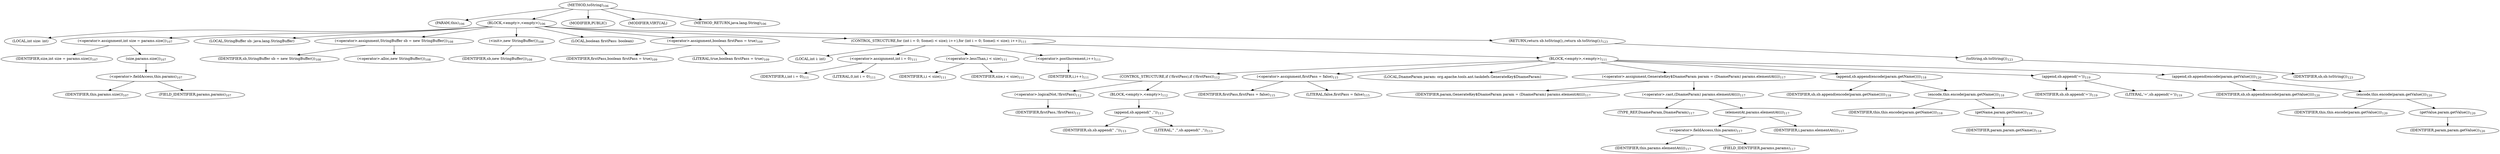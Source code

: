 digraph "toString" {  
"177" [label = <(METHOD,toString)<SUB>106</SUB>> ]
"29" [label = <(PARAM,this)<SUB>106</SUB>> ]
"178" [label = <(BLOCK,&lt;empty&gt;,&lt;empty&gt;)<SUB>106</SUB>> ]
"179" [label = <(LOCAL,int size: int)> ]
"180" [label = <(&lt;operator&gt;.assignment,int size = params.size())<SUB>107</SUB>> ]
"181" [label = <(IDENTIFIER,size,int size = params.size())<SUB>107</SUB>> ]
"182" [label = <(size,params.size())<SUB>107</SUB>> ]
"183" [label = <(&lt;operator&gt;.fieldAccess,this.params)<SUB>107</SUB>> ]
"184" [label = <(IDENTIFIER,this,params.size())<SUB>107</SUB>> ]
"185" [label = <(FIELD_IDENTIFIER,params,params)<SUB>107</SUB>> ]
"27" [label = <(LOCAL,StringBuffer sb: java.lang.StringBuffer)> ]
"186" [label = <(&lt;operator&gt;.assignment,StringBuffer sb = new StringBuffer())<SUB>108</SUB>> ]
"187" [label = <(IDENTIFIER,sb,StringBuffer sb = new StringBuffer())<SUB>108</SUB>> ]
"188" [label = <(&lt;operator&gt;.alloc,new StringBuffer())<SUB>108</SUB>> ]
"189" [label = <(&lt;init&gt;,new StringBuffer())<SUB>108</SUB>> ]
"26" [label = <(IDENTIFIER,sb,new StringBuffer())<SUB>108</SUB>> ]
"190" [label = <(LOCAL,boolean firstPass: boolean)> ]
"191" [label = <(&lt;operator&gt;.assignment,boolean firstPass = true)<SUB>109</SUB>> ]
"192" [label = <(IDENTIFIER,firstPass,boolean firstPass = true)<SUB>109</SUB>> ]
"193" [label = <(LITERAL,true,boolean firstPass = true)<SUB>109</SUB>> ]
"194" [label = <(CONTROL_STRUCTURE,for (int i = 0; Some(i &lt; size); i++),for (int i = 0; Some(i &lt; size); i++))<SUB>111</SUB>> ]
"195" [label = <(LOCAL,int i: int)> ]
"196" [label = <(&lt;operator&gt;.assignment,int i = 0)<SUB>111</SUB>> ]
"197" [label = <(IDENTIFIER,i,int i = 0)<SUB>111</SUB>> ]
"198" [label = <(LITERAL,0,int i = 0)<SUB>111</SUB>> ]
"199" [label = <(&lt;operator&gt;.lessThan,i &lt; size)<SUB>111</SUB>> ]
"200" [label = <(IDENTIFIER,i,i &lt; size)<SUB>111</SUB>> ]
"201" [label = <(IDENTIFIER,size,i &lt; size)<SUB>111</SUB>> ]
"202" [label = <(&lt;operator&gt;.postIncrement,i++)<SUB>111</SUB>> ]
"203" [label = <(IDENTIFIER,i,i++)<SUB>111</SUB>> ]
"204" [label = <(BLOCK,&lt;empty&gt;,&lt;empty&gt;)<SUB>111</SUB>> ]
"205" [label = <(CONTROL_STRUCTURE,if (!firstPass),if (!firstPass))<SUB>112</SUB>> ]
"206" [label = <(&lt;operator&gt;.logicalNot,!firstPass)<SUB>112</SUB>> ]
"207" [label = <(IDENTIFIER,firstPass,!firstPass)<SUB>112</SUB>> ]
"208" [label = <(BLOCK,&lt;empty&gt;,&lt;empty&gt;)<SUB>112</SUB>> ]
"209" [label = <(append,sb.append(&quot; ,&quot;))<SUB>113</SUB>> ]
"210" [label = <(IDENTIFIER,sb,sb.append(&quot; ,&quot;))<SUB>113</SUB>> ]
"211" [label = <(LITERAL,&quot; ,&quot;,sb.append(&quot; ,&quot;))<SUB>113</SUB>> ]
"212" [label = <(&lt;operator&gt;.assignment,firstPass = false)<SUB>115</SUB>> ]
"213" [label = <(IDENTIFIER,firstPass,firstPass = false)<SUB>115</SUB>> ]
"214" [label = <(LITERAL,false,firstPass = false)<SUB>115</SUB>> ]
"215" [label = <(LOCAL,DnameParam param: org.apache.tools.ant.taskdefs.GenerateKey$DnameParam)> ]
"216" [label = <(&lt;operator&gt;.assignment,GenerateKey$DnameParam param = (DnameParam) params.elementAt(i))<SUB>117</SUB>> ]
"217" [label = <(IDENTIFIER,param,GenerateKey$DnameParam param = (DnameParam) params.elementAt(i))<SUB>117</SUB>> ]
"218" [label = <(&lt;operator&gt;.cast,(DnameParam) params.elementAt(i))<SUB>117</SUB>> ]
"219" [label = <(TYPE_REF,DnameParam,DnameParam)<SUB>117</SUB>> ]
"220" [label = <(elementAt,params.elementAt(i))<SUB>117</SUB>> ]
"221" [label = <(&lt;operator&gt;.fieldAccess,this.params)<SUB>117</SUB>> ]
"222" [label = <(IDENTIFIER,this,params.elementAt(i))<SUB>117</SUB>> ]
"223" [label = <(FIELD_IDENTIFIER,params,params)<SUB>117</SUB>> ]
"224" [label = <(IDENTIFIER,i,params.elementAt(i))<SUB>117</SUB>> ]
"225" [label = <(append,sb.append(encode(param.getName())))<SUB>118</SUB>> ]
"226" [label = <(IDENTIFIER,sb,sb.append(encode(param.getName())))<SUB>118</SUB>> ]
"227" [label = <(encode,this.encode(param.getName()))<SUB>118</SUB>> ]
"28" [label = <(IDENTIFIER,this,this.encode(param.getName()))<SUB>118</SUB>> ]
"228" [label = <(getName,param.getName())<SUB>118</SUB>> ]
"229" [label = <(IDENTIFIER,param,param.getName())<SUB>118</SUB>> ]
"230" [label = <(append,sb.append('='))<SUB>119</SUB>> ]
"231" [label = <(IDENTIFIER,sb,sb.append('='))<SUB>119</SUB>> ]
"232" [label = <(LITERAL,'=',sb.append('='))<SUB>119</SUB>> ]
"233" [label = <(append,sb.append(encode(param.getValue())))<SUB>120</SUB>> ]
"234" [label = <(IDENTIFIER,sb,sb.append(encode(param.getValue())))<SUB>120</SUB>> ]
"235" [label = <(encode,this.encode(param.getValue()))<SUB>120</SUB>> ]
"30" [label = <(IDENTIFIER,this,this.encode(param.getValue()))<SUB>120</SUB>> ]
"236" [label = <(getValue,param.getValue())<SUB>120</SUB>> ]
"237" [label = <(IDENTIFIER,param,param.getValue())<SUB>120</SUB>> ]
"238" [label = <(RETURN,return sb.toString();,return sb.toString();)<SUB>123</SUB>> ]
"239" [label = <(toString,sb.toString())<SUB>123</SUB>> ]
"240" [label = <(IDENTIFIER,sb,sb.toString())<SUB>123</SUB>> ]
"241" [label = <(MODIFIER,PUBLIC)> ]
"242" [label = <(MODIFIER,VIRTUAL)> ]
"243" [label = <(METHOD_RETURN,java.lang.String)<SUB>106</SUB>> ]
  "177" -> "29" 
  "177" -> "178" 
  "177" -> "241" 
  "177" -> "242" 
  "177" -> "243" 
  "178" -> "179" 
  "178" -> "180" 
  "178" -> "27" 
  "178" -> "186" 
  "178" -> "189" 
  "178" -> "190" 
  "178" -> "191" 
  "178" -> "194" 
  "178" -> "238" 
  "180" -> "181" 
  "180" -> "182" 
  "182" -> "183" 
  "183" -> "184" 
  "183" -> "185" 
  "186" -> "187" 
  "186" -> "188" 
  "189" -> "26" 
  "191" -> "192" 
  "191" -> "193" 
  "194" -> "195" 
  "194" -> "196" 
  "194" -> "199" 
  "194" -> "202" 
  "194" -> "204" 
  "196" -> "197" 
  "196" -> "198" 
  "199" -> "200" 
  "199" -> "201" 
  "202" -> "203" 
  "204" -> "205" 
  "204" -> "212" 
  "204" -> "215" 
  "204" -> "216" 
  "204" -> "225" 
  "204" -> "230" 
  "204" -> "233" 
  "205" -> "206" 
  "205" -> "208" 
  "206" -> "207" 
  "208" -> "209" 
  "209" -> "210" 
  "209" -> "211" 
  "212" -> "213" 
  "212" -> "214" 
  "216" -> "217" 
  "216" -> "218" 
  "218" -> "219" 
  "218" -> "220" 
  "220" -> "221" 
  "220" -> "224" 
  "221" -> "222" 
  "221" -> "223" 
  "225" -> "226" 
  "225" -> "227" 
  "227" -> "28" 
  "227" -> "228" 
  "228" -> "229" 
  "230" -> "231" 
  "230" -> "232" 
  "233" -> "234" 
  "233" -> "235" 
  "235" -> "30" 
  "235" -> "236" 
  "236" -> "237" 
  "238" -> "239" 
  "239" -> "240" 
}
